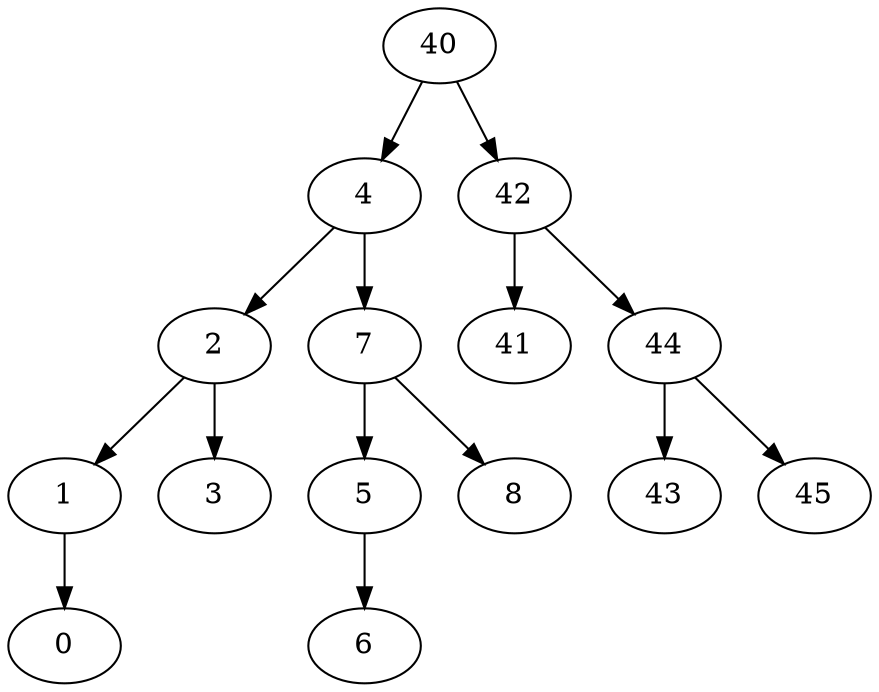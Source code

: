 digraph{
 40 -> 4;
 40 -> 42;
 4 -> 2;
 4 -> 7;
 2 -> 1;
 2 -> 3;
 1 -> 0;
 7 -> 5;
 7 -> 8;
 5 -> 6;
 42 -> 41;
 42 -> 44;
 44 -> 43;
 44 -> 45;
}
